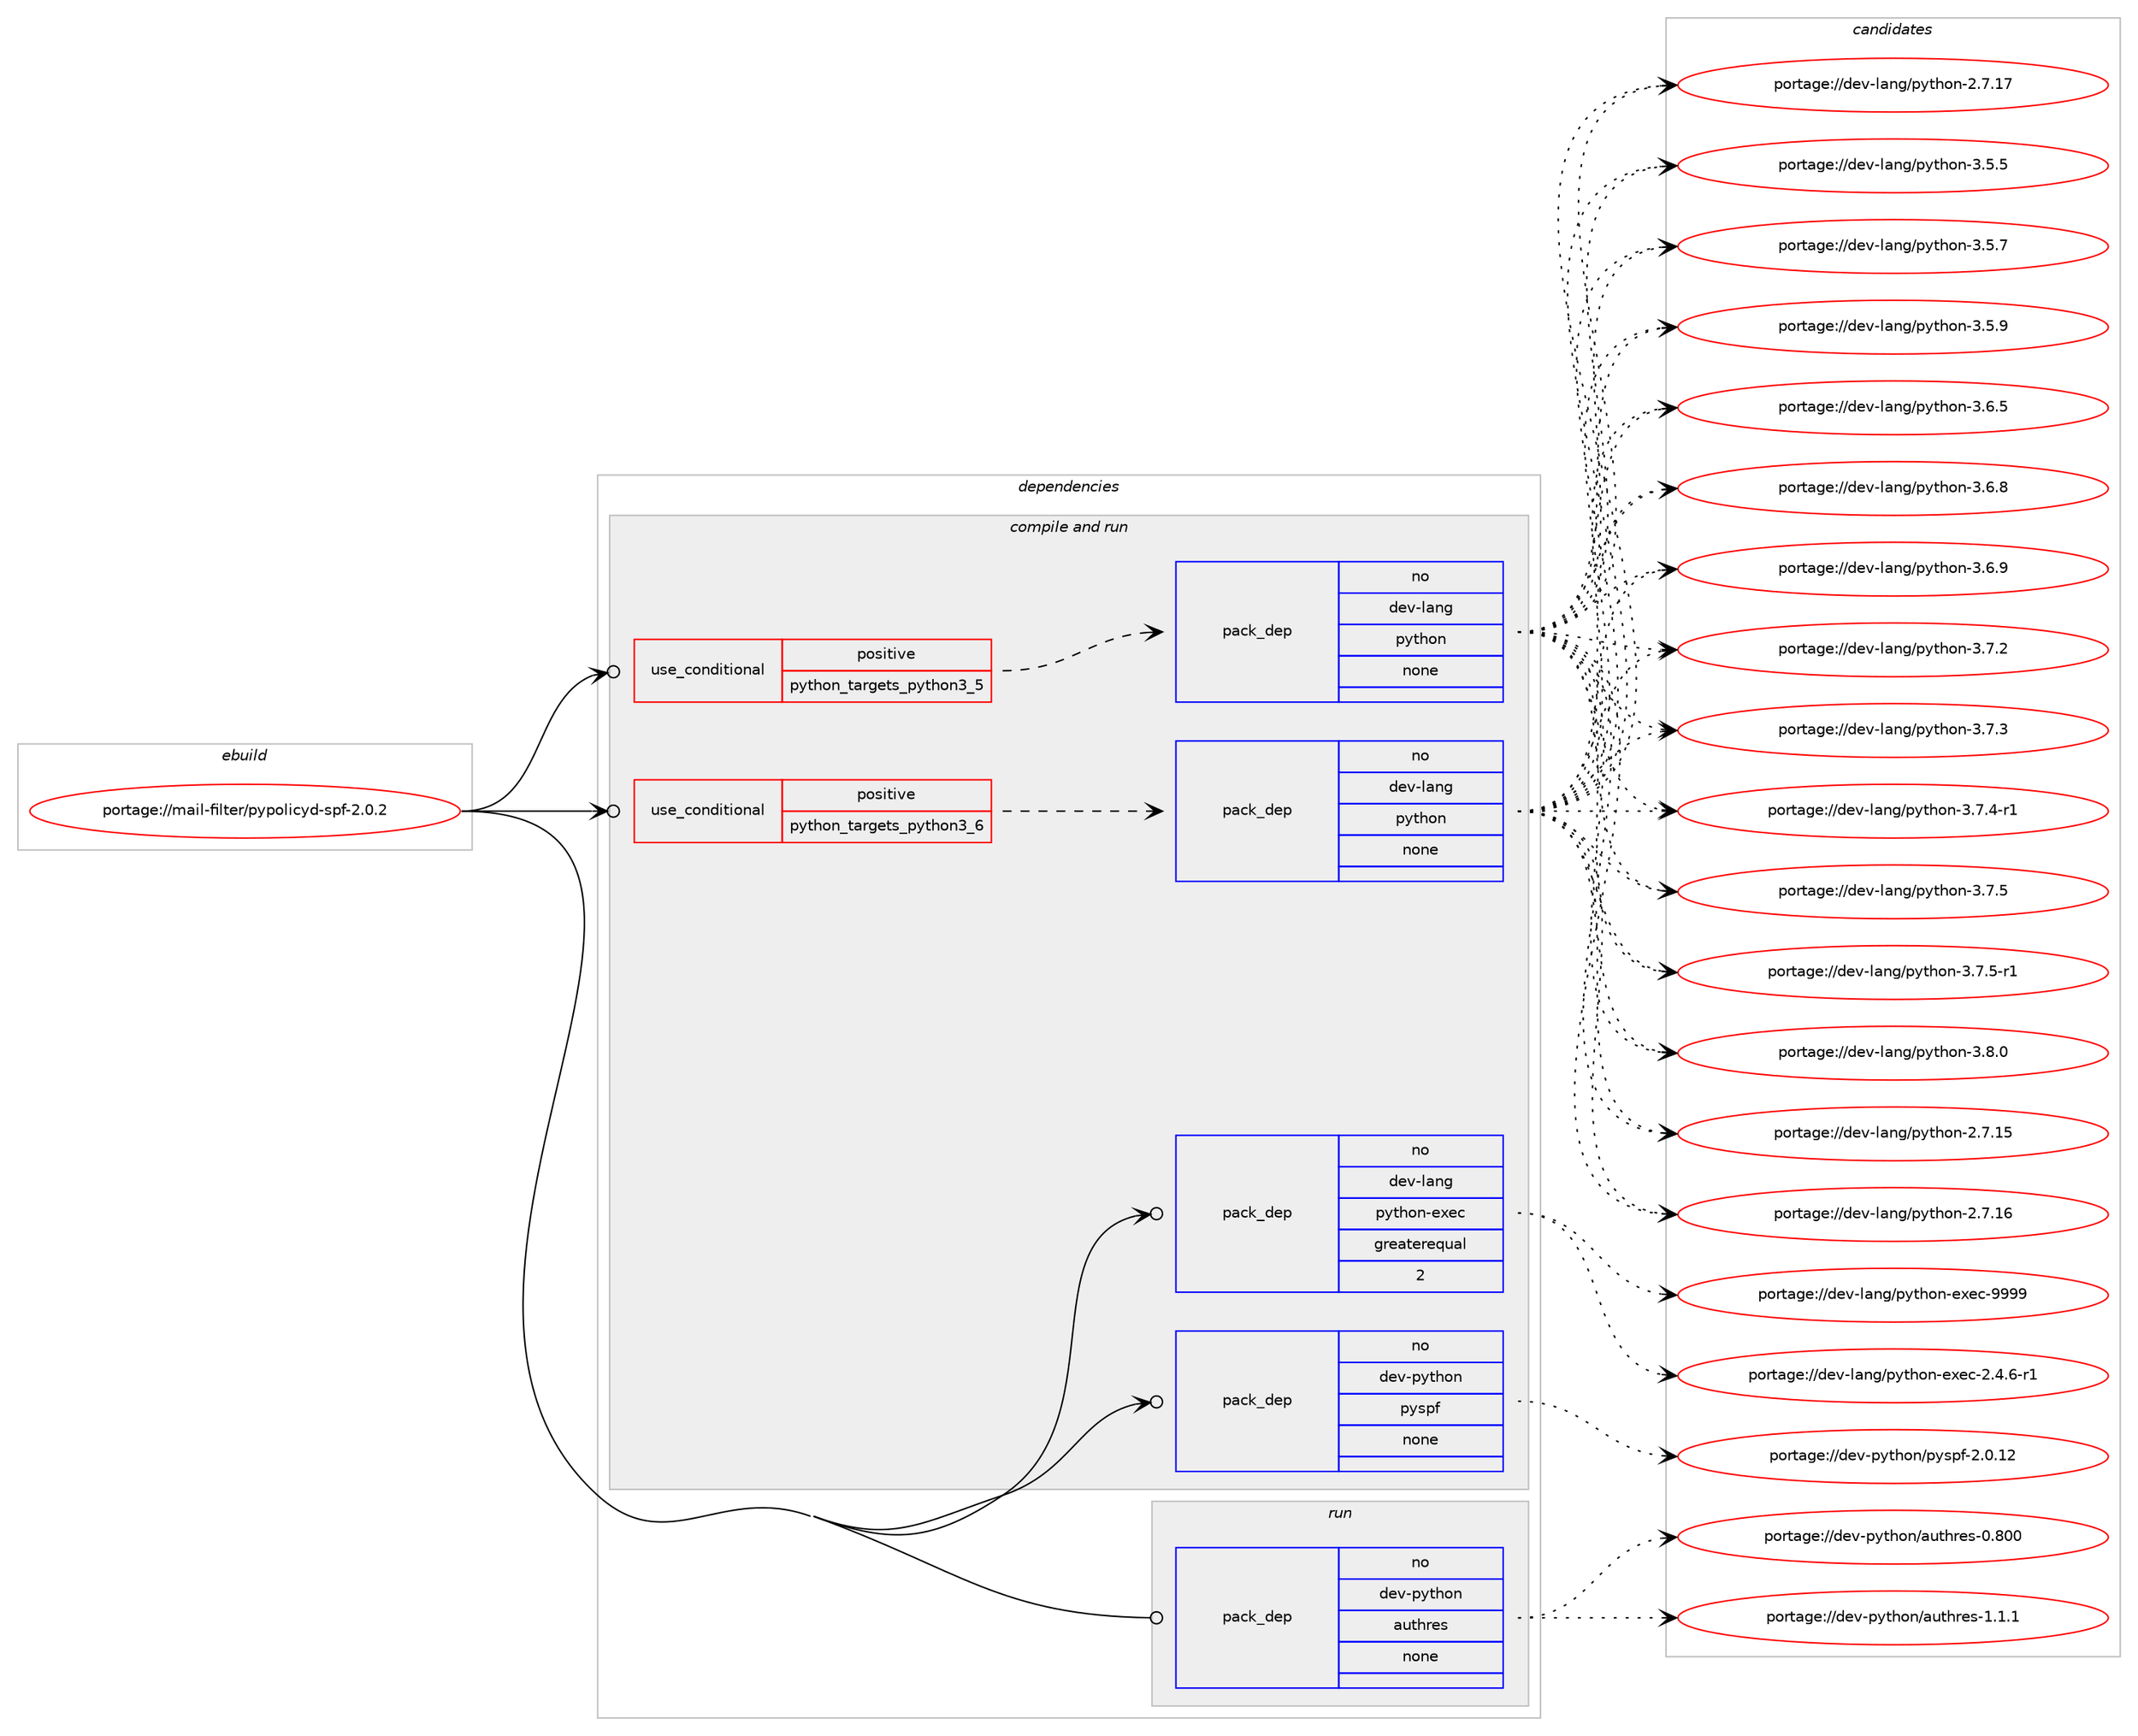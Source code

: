digraph prolog {

# *************
# Graph options
# *************

newrank=true;
concentrate=true;
compound=true;
graph [rankdir=LR,fontname=Helvetica,fontsize=10,ranksep=1.5];#, ranksep=2.5, nodesep=0.2];
edge  [arrowhead=vee];
node  [fontname=Helvetica,fontsize=10];

# **********
# The ebuild
# **********

subgraph cluster_leftcol {
color=gray;
rank=same;
label=<<i>ebuild</i>>;
id [label="portage://mail-filter/pypolicyd-spf-2.0.2", color=red, width=4, href="../mail-filter/pypolicyd-spf-2.0.2.svg"];
}

# ****************
# The dependencies
# ****************

subgraph cluster_midcol {
color=gray;
label=<<i>dependencies</i>>;
subgraph cluster_compile {
fillcolor="#eeeeee";
style=filled;
label=<<i>compile</i>>;
}
subgraph cluster_compileandrun {
fillcolor="#eeeeee";
style=filled;
label=<<i>compile and run</i>>;
subgraph cond76947 {
dependency306191 [label=<<TABLE BORDER="0" CELLBORDER="1" CELLSPACING="0" CELLPADDING="4"><TR><TD ROWSPAN="3" CELLPADDING="10">use_conditional</TD></TR><TR><TD>positive</TD></TR><TR><TD>python_targets_python3_5</TD></TR></TABLE>>, shape=none, color=red];
subgraph pack224331 {
dependency306192 [label=<<TABLE BORDER="0" CELLBORDER="1" CELLSPACING="0" CELLPADDING="4" WIDTH="220"><TR><TD ROWSPAN="6" CELLPADDING="30">pack_dep</TD></TR><TR><TD WIDTH="110">no</TD></TR><TR><TD>dev-lang</TD></TR><TR><TD>python</TD></TR><TR><TD>none</TD></TR><TR><TD></TD></TR></TABLE>>, shape=none, color=blue];
}
dependency306191:e -> dependency306192:w [weight=20,style="dashed",arrowhead="vee"];
}
id:e -> dependency306191:w [weight=20,style="solid",arrowhead="odotvee"];
subgraph cond76948 {
dependency306193 [label=<<TABLE BORDER="0" CELLBORDER="1" CELLSPACING="0" CELLPADDING="4"><TR><TD ROWSPAN="3" CELLPADDING="10">use_conditional</TD></TR><TR><TD>positive</TD></TR><TR><TD>python_targets_python3_6</TD></TR></TABLE>>, shape=none, color=red];
subgraph pack224332 {
dependency306194 [label=<<TABLE BORDER="0" CELLBORDER="1" CELLSPACING="0" CELLPADDING="4" WIDTH="220"><TR><TD ROWSPAN="6" CELLPADDING="30">pack_dep</TD></TR><TR><TD WIDTH="110">no</TD></TR><TR><TD>dev-lang</TD></TR><TR><TD>python</TD></TR><TR><TD>none</TD></TR><TR><TD></TD></TR></TABLE>>, shape=none, color=blue];
}
dependency306193:e -> dependency306194:w [weight=20,style="dashed",arrowhead="vee"];
}
id:e -> dependency306193:w [weight=20,style="solid",arrowhead="odotvee"];
subgraph pack224333 {
dependency306195 [label=<<TABLE BORDER="0" CELLBORDER="1" CELLSPACING="0" CELLPADDING="4" WIDTH="220"><TR><TD ROWSPAN="6" CELLPADDING="30">pack_dep</TD></TR><TR><TD WIDTH="110">no</TD></TR><TR><TD>dev-lang</TD></TR><TR><TD>python-exec</TD></TR><TR><TD>greaterequal</TD></TR><TR><TD>2</TD></TR></TABLE>>, shape=none, color=blue];
}
id:e -> dependency306195:w [weight=20,style="solid",arrowhead="odotvee"];
subgraph pack224334 {
dependency306196 [label=<<TABLE BORDER="0" CELLBORDER="1" CELLSPACING="0" CELLPADDING="4" WIDTH="220"><TR><TD ROWSPAN="6" CELLPADDING="30">pack_dep</TD></TR><TR><TD WIDTH="110">no</TD></TR><TR><TD>dev-python</TD></TR><TR><TD>pyspf</TD></TR><TR><TD>none</TD></TR><TR><TD></TD></TR></TABLE>>, shape=none, color=blue];
}
id:e -> dependency306196:w [weight=20,style="solid",arrowhead="odotvee"];
}
subgraph cluster_run {
fillcolor="#eeeeee";
style=filled;
label=<<i>run</i>>;
subgraph pack224335 {
dependency306197 [label=<<TABLE BORDER="0" CELLBORDER="1" CELLSPACING="0" CELLPADDING="4" WIDTH="220"><TR><TD ROWSPAN="6" CELLPADDING="30">pack_dep</TD></TR><TR><TD WIDTH="110">no</TD></TR><TR><TD>dev-python</TD></TR><TR><TD>authres</TD></TR><TR><TD>none</TD></TR><TR><TD></TD></TR></TABLE>>, shape=none, color=blue];
}
id:e -> dependency306197:w [weight=20,style="solid",arrowhead="odot"];
}
}

# **************
# The candidates
# **************

subgraph cluster_choices {
rank=same;
color=gray;
label=<<i>candidates</i>>;

subgraph choice224331 {
color=black;
nodesep=1;
choiceportage10010111845108971101034711212111610411111045504655464953 [label="portage://dev-lang/python-2.7.15", color=red, width=4,href="../dev-lang/python-2.7.15.svg"];
choiceportage10010111845108971101034711212111610411111045504655464954 [label="portage://dev-lang/python-2.7.16", color=red, width=4,href="../dev-lang/python-2.7.16.svg"];
choiceportage10010111845108971101034711212111610411111045504655464955 [label="portage://dev-lang/python-2.7.17", color=red, width=4,href="../dev-lang/python-2.7.17.svg"];
choiceportage100101118451089711010347112121116104111110455146534653 [label="portage://dev-lang/python-3.5.5", color=red, width=4,href="../dev-lang/python-3.5.5.svg"];
choiceportage100101118451089711010347112121116104111110455146534655 [label="portage://dev-lang/python-3.5.7", color=red, width=4,href="../dev-lang/python-3.5.7.svg"];
choiceportage100101118451089711010347112121116104111110455146534657 [label="portage://dev-lang/python-3.5.9", color=red, width=4,href="../dev-lang/python-3.5.9.svg"];
choiceportage100101118451089711010347112121116104111110455146544653 [label="portage://dev-lang/python-3.6.5", color=red, width=4,href="../dev-lang/python-3.6.5.svg"];
choiceportage100101118451089711010347112121116104111110455146544656 [label="portage://dev-lang/python-3.6.8", color=red, width=4,href="../dev-lang/python-3.6.8.svg"];
choiceportage100101118451089711010347112121116104111110455146544657 [label="portage://dev-lang/python-3.6.9", color=red, width=4,href="../dev-lang/python-3.6.9.svg"];
choiceportage100101118451089711010347112121116104111110455146554650 [label="portage://dev-lang/python-3.7.2", color=red, width=4,href="../dev-lang/python-3.7.2.svg"];
choiceportage100101118451089711010347112121116104111110455146554651 [label="portage://dev-lang/python-3.7.3", color=red, width=4,href="../dev-lang/python-3.7.3.svg"];
choiceportage1001011184510897110103471121211161041111104551465546524511449 [label="portage://dev-lang/python-3.7.4-r1", color=red, width=4,href="../dev-lang/python-3.7.4-r1.svg"];
choiceportage100101118451089711010347112121116104111110455146554653 [label="portage://dev-lang/python-3.7.5", color=red, width=4,href="../dev-lang/python-3.7.5.svg"];
choiceportage1001011184510897110103471121211161041111104551465546534511449 [label="portage://dev-lang/python-3.7.5-r1", color=red, width=4,href="../dev-lang/python-3.7.5-r1.svg"];
choiceportage100101118451089711010347112121116104111110455146564648 [label="portage://dev-lang/python-3.8.0", color=red, width=4,href="../dev-lang/python-3.8.0.svg"];
dependency306192:e -> choiceportage10010111845108971101034711212111610411111045504655464953:w [style=dotted,weight="100"];
dependency306192:e -> choiceportage10010111845108971101034711212111610411111045504655464954:w [style=dotted,weight="100"];
dependency306192:e -> choiceportage10010111845108971101034711212111610411111045504655464955:w [style=dotted,weight="100"];
dependency306192:e -> choiceportage100101118451089711010347112121116104111110455146534653:w [style=dotted,weight="100"];
dependency306192:e -> choiceportage100101118451089711010347112121116104111110455146534655:w [style=dotted,weight="100"];
dependency306192:e -> choiceportage100101118451089711010347112121116104111110455146534657:w [style=dotted,weight="100"];
dependency306192:e -> choiceportage100101118451089711010347112121116104111110455146544653:w [style=dotted,weight="100"];
dependency306192:e -> choiceportage100101118451089711010347112121116104111110455146544656:w [style=dotted,weight="100"];
dependency306192:e -> choiceportage100101118451089711010347112121116104111110455146544657:w [style=dotted,weight="100"];
dependency306192:e -> choiceportage100101118451089711010347112121116104111110455146554650:w [style=dotted,weight="100"];
dependency306192:e -> choiceportage100101118451089711010347112121116104111110455146554651:w [style=dotted,weight="100"];
dependency306192:e -> choiceportage1001011184510897110103471121211161041111104551465546524511449:w [style=dotted,weight="100"];
dependency306192:e -> choiceportage100101118451089711010347112121116104111110455146554653:w [style=dotted,weight="100"];
dependency306192:e -> choiceportage1001011184510897110103471121211161041111104551465546534511449:w [style=dotted,weight="100"];
dependency306192:e -> choiceportage100101118451089711010347112121116104111110455146564648:w [style=dotted,weight="100"];
}
subgraph choice224332 {
color=black;
nodesep=1;
choiceportage10010111845108971101034711212111610411111045504655464953 [label="portage://dev-lang/python-2.7.15", color=red, width=4,href="../dev-lang/python-2.7.15.svg"];
choiceportage10010111845108971101034711212111610411111045504655464954 [label="portage://dev-lang/python-2.7.16", color=red, width=4,href="../dev-lang/python-2.7.16.svg"];
choiceportage10010111845108971101034711212111610411111045504655464955 [label="portage://dev-lang/python-2.7.17", color=red, width=4,href="../dev-lang/python-2.7.17.svg"];
choiceportage100101118451089711010347112121116104111110455146534653 [label="portage://dev-lang/python-3.5.5", color=red, width=4,href="../dev-lang/python-3.5.5.svg"];
choiceportage100101118451089711010347112121116104111110455146534655 [label="portage://dev-lang/python-3.5.7", color=red, width=4,href="../dev-lang/python-3.5.7.svg"];
choiceportage100101118451089711010347112121116104111110455146534657 [label="portage://dev-lang/python-3.5.9", color=red, width=4,href="../dev-lang/python-3.5.9.svg"];
choiceportage100101118451089711010347112121116104111110455146544653 [label="portage://dev-lang/python-3.6.5", color=red, width=4,href="../dev-lang/python-3.6.5.svg"];
choiceportage100101118451089711010347112121116104111110455146544656 [label="portage://dev-lang/python-3.6.8", color=red, width=4,href="../dev-lang/python-3.6.8.svg"];
choiceportage100101118451089711010347112121116104111110455146544657 [label="portage://dev-lang/python-3.6.9", color=red, width=4,href="../dev-lang/python-3.6.9.svg"];
choiceportage100101118451089711010347112121116104111110455146554650 [label="portage://dev-lang/python-3.7.2", color=red, width=4,href="../dev-lang/python-3.7.2.svg"];
choiceportage100101118451089711010347112121116104111110455146554651 [label="portage://dev-lang/python-3.7.3", color=red, width=4,href="../dev-lang/python-3.7.3.svg"];
choiceportage1001011184510897110103471121211161041111104551465546524511449 [label="portage://dev-lang/python-3.7.4-r1", color=red, width=4,href="../dev-lang/python-3.7.4-r1.svg"];
choiceportage100101118451089711010347112121116104111110455146554653 [label="portage://dev-lang/python-3.7.5", color=red, width=4,href="../dev-lang/python-3.7.5.svg"];
choiceportage1001011184510897110103471121211161041111104551465546534511449 [label="portage://dev-lang/python-3.7.5-r1", color=red, width=4,href="../dev-lang/python-3.7.5-r1.svg"];
choiceportage100101118451089711010347112121116104111110455146564648 [label="portage://dev-lang/python-3.8.0", color=red, width=4,href="../dev-lang/python-3.8.0.svg"];
dependency306194:e -> choiceportage10010111845108971101034711212111610411111045504655464953:w [style=dotted,weight="100"];
dependency306194:e -> choiceportage10010111845108971101034711212111610411111045504655464954:w [style=dotted,weight="100"];
dependency306194:e -> choiceportage10010111845108971101034711212111610411111045504655464955:w [style=dotted,weight="100"];
dependency306194:e -> choiceportage100101118451089711010347112121116104111110455146534653:w [style=dotted,weight="100"];
dependency306194:e -> choiceportage100101118451089711010347112121116104111110455146534655:w [style=dotted,weight="100"];
dependency306194:e -> choiceportage100101118451089711010347112121116104111110455146534657:w [style=dotted,weight="100"];
dependency306194:e -> choiceportage100101118451089711010347112121116104111110455146544653:w [style=dotted,weight="100"];
dependency306194:e -> choiceportage100101118451089711010347112121116104111110455146544656:w [style=dotted,weight="100"];
dependency306194:e -> choiceportage100101118451089711010347112121116104111110455146544657:w [style=dotted,weight="100"];
dependency306194:e -> choiceportage100101118451089711010347112121116104111110455146554650:w [style=dotted,weight="100"];
dependency306194:e -> choiceportage100101118451089711010347112121116104111110455146554651:w [style=dotted,weight="100"];
dependency306194:e -> choiceportage1001011184510897110103471121211161041111104551465546524511449:w [style=dotted,weight="100"];
dependency306194:e -> choiceportage100101118451089711010347112121116104111110455146554653:w [style=dotted,weight="100"];
dependency306194:e -> choiceportage1001011184510897110103471121211161041111104551465546534511449:w [style=dotted,weight="100"];
dependency306194:e -> choiceportage100101118451089711010347112121116104111110455146564648:w [style=dotted,weight="100"];
}
subgraph choice224333 {
color=black;
nodesep=1;
choiceportage10010111845108971101034711212111610411111045101120101994550465246544511449 [label="portage://dev-lang/python-exec-2.4.6-r1", color=red, width=4,href="../dev-lang/python-exec-2.4.6-r1.svg"];
choiceportage10010111845108971101034711212111610411111045101120101994557575757 [label="portage://dev-lang/python-exec-9999", color=red, width=4,href="../dev-lang/python-exec-9999.svg"];
dependency306195:e -> choiceportage10010111845108971101034711212111610411111045101120101994550465246544511449:w [style=dotted,weight="100"];
dependency306195:e -> choiceportage10010111845108971101034711212111610411111045101120101994557575757:w [style=dotted,weight="100"];
}
subgraph choice224334 {
color=black;
nodesep=1;
choiceportage100101118451121211161041111104711212111511210245504648464950 [label="portage://dev-python/pyspf-2.0.12", color=red, width=4,href="../dev-python/pyspf-2.0.12.svg"];
dependency306196:e -> choiceportage100101118451121211161041111104711212111511210245504648464950:w [style=dotted,weight="100"];
}
subgraph choice224335 {
color=black;
nodesep=1;
choiceportage100101118451121211161041111104797117116104114101115454846564848 [label="portage://dev-python/authres-0.800", color=red, width=4,href="../dev-python/authres-0.800.svg"];
choiceportage100101118451121211161041111104797117116104114101115454946494649 [label="portage://dev-python/authres-1.1.1", color=red, width=4,href="../dev-python/authres-1.1.1.svg"];
dependency306197:e -> choiceportage100101118451121211161041111104797117116104114101115454846564848:w [style=dotted,weight="100"];
dependency306197:e -> choiceportage100101118451121211161041111104797117116104114101115454946494649:w [style=dotted,weight="100"];
}
}

}
